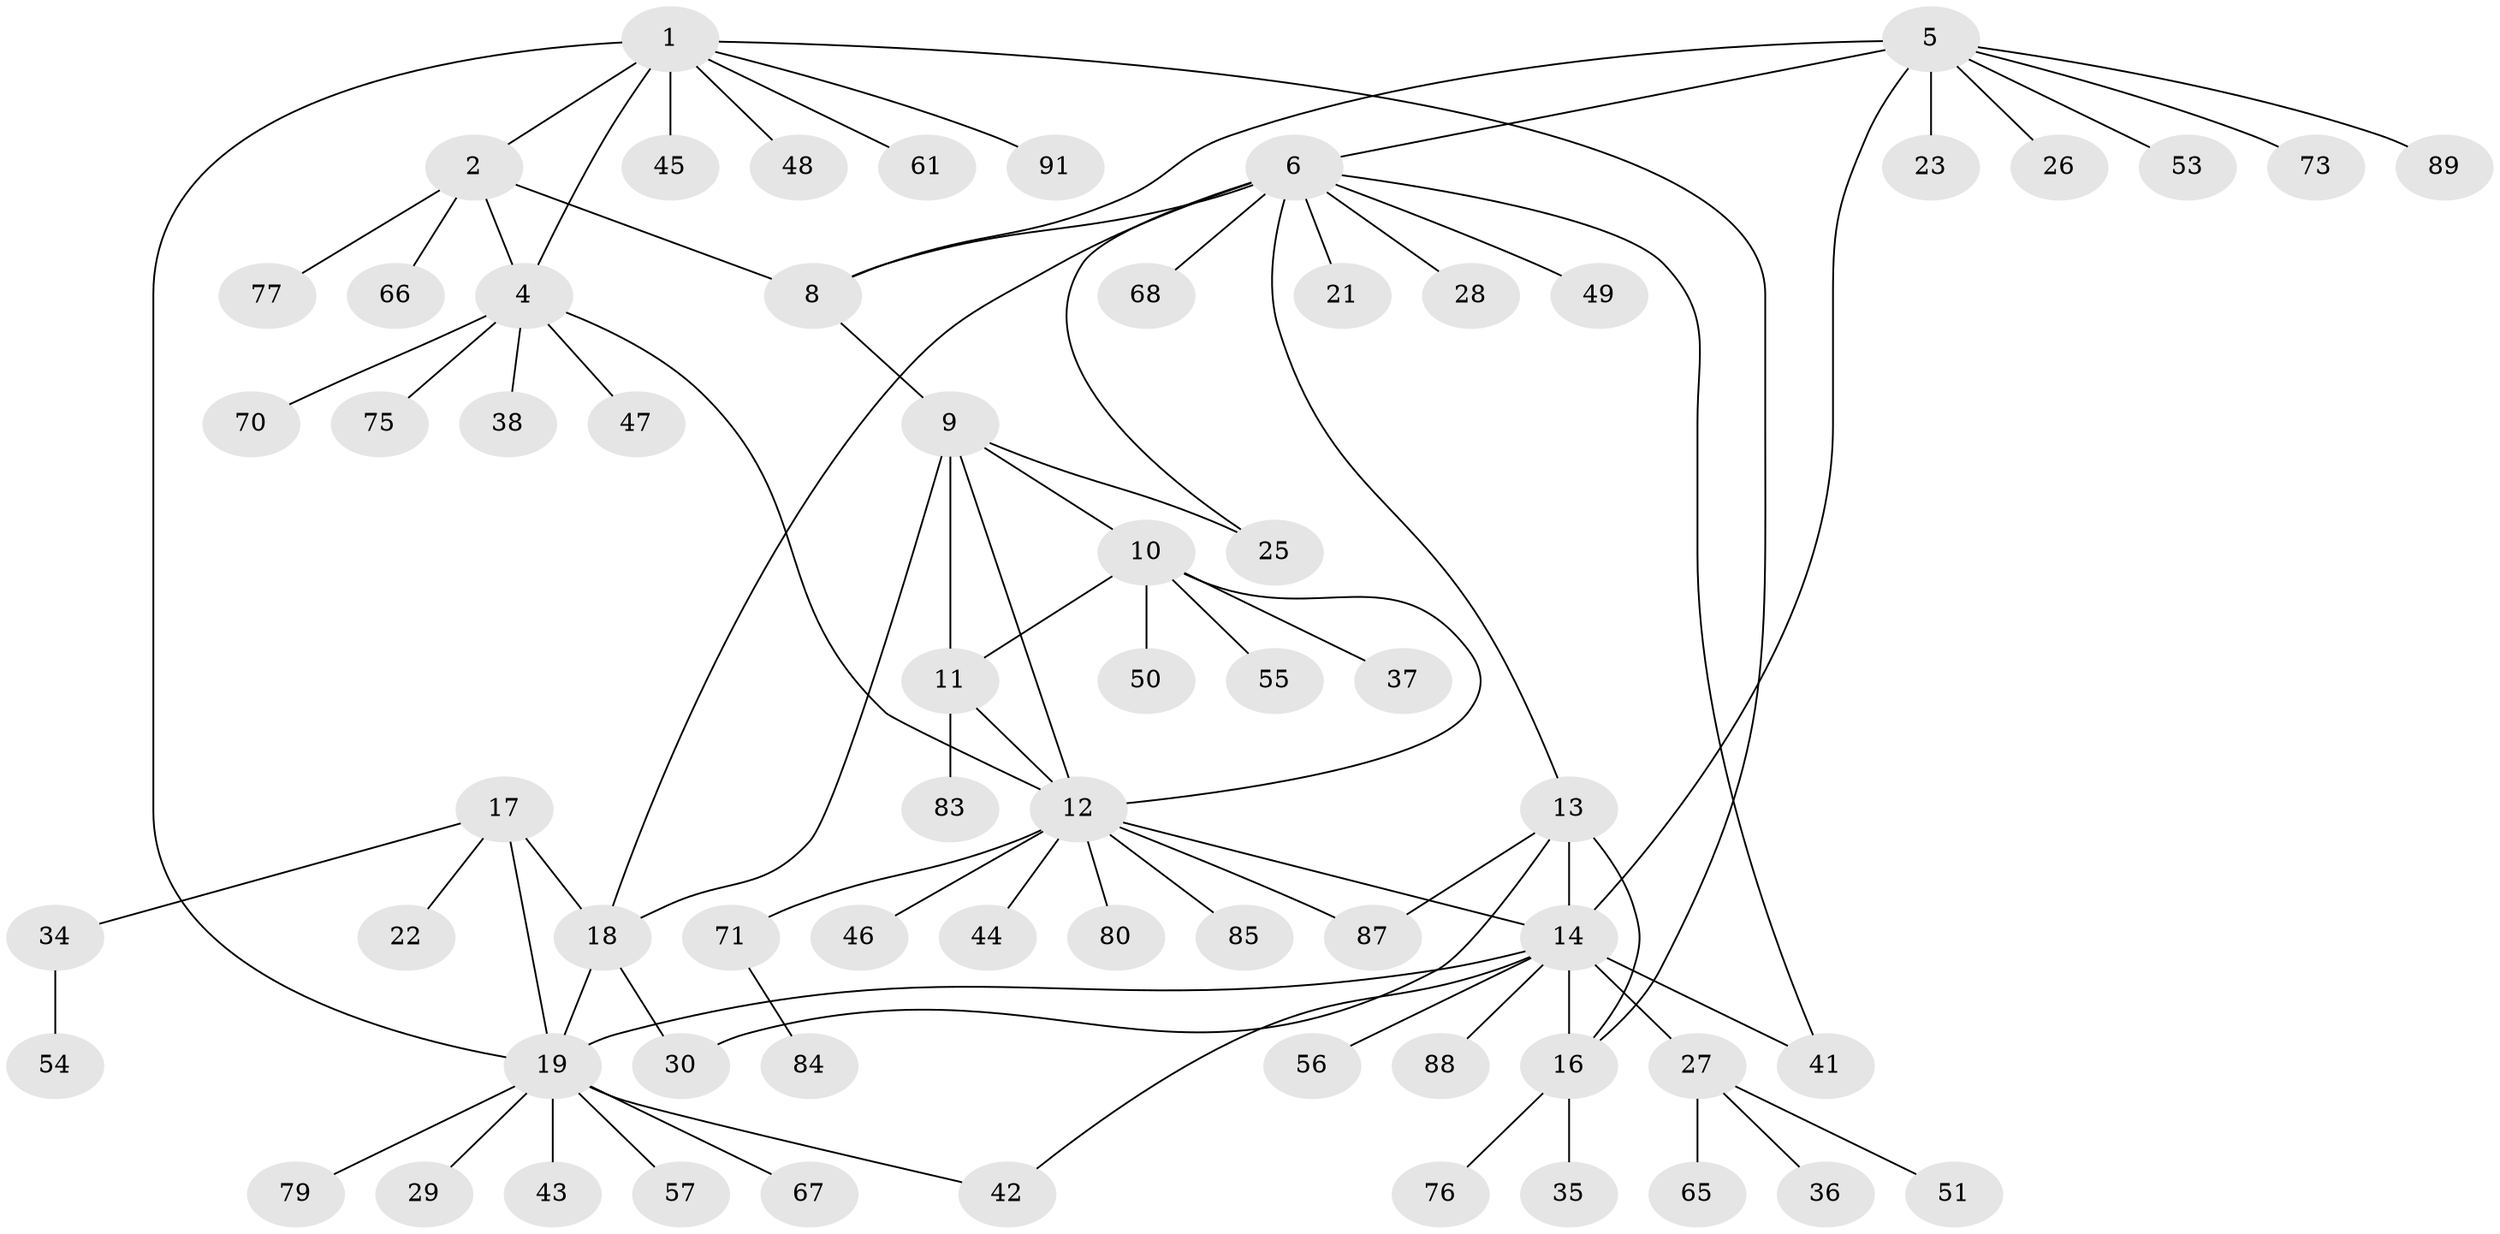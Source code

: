 // original degree distribution, {10: 0.021739130434782608, 3: 0.05434782608695652, 6: 0.05434782608695652, 9: 0.010869565217391304, 8: 0.03260869565217391, 5: 0.043478260869565216, 7: 0.03260869565217391, 4: 0.010869565217391304, 11: 0.010869565217391304, 2: 0.16304347826086957, 1: 0.5652173913043478}
// Generated by graph-tools (version 1.1) at 2025/42/03/06/25 10:42:10]
// undirected, 66 vertices, 84 edges
graph export_dot {
graph [start="1"]
  node [color=gray90,style=filled];
  1 [super="+31"];
  2 [super="+3"];
  4 [super="+90"];
  5 [super="+59"];
  6 [super="+7"];
  8;
  9 [super="+63"];
  10 [super="+92"];
  11;
  12 [super="+32"];
  13 [super="+58"];
  14 [super="+15"];
  16 [super="+52"];
  17;
  18;
  19 [super="+20"];
  21 [super="+40"];
  22 [super="+62"];
  23 [super="+24"];
  25;
  26;
  27 [super="+64"];
  28 [super="+39"];
  29 [super="+33"];
  30;
  34 [super="+72"];
  35 [super="+60"];
  36;
  37;
  38;
  41;
  42 [super="+78"];
  43;
  44;
  45;
  46;
  47 [super="+74"];
  48 [super="+82"];
  49;
  50 [super="+69"];
  51;
  53;
  54;
  55;
  56;
  57;
  61;
  65;
  66;
  67;
  68 [super="+86"];
  70;
  71 [super="+81"];
  73;
  75;
  76;
  77;
  79;
  80;
  83;
  84;
  85;
  87;
  88;
  89;
  91;
  1 -- 2 [weight=2];
  1 -- 4;
  1 -- 16;
  1 -- 19;
  1 -- 45;
  1 -- 48;
  1 -- 61;
  1 -- 91;
  2 -- 4 [weight=2];
  2 -- 66;
  2 -- 8;
  2 -- 77;
  4 -- 12;
  4 -- 38;
  4 -- 47;
  4 -- 70;
  4 -- 75;
  5 -- 6 [weight=2];
  5 -- 8;
  5 -- 14;
  5 -- 23;
  5 -- 26;
  5 -- 53;
  5 -- 73;
  5 -- 89;
  6 -- 8 [weight=2];
  6 -- 21;
  6 -- 28;
  6 -- 49;
  6 -- 68;
  6 -- 41;
  6 -- 18;
  6 -- 25;
  6 -- 13;
  8 -- 9;
  9 -- 10;
  9 -- 11;
  9 -- 12;
  9 -- 18;
  9 -- 25;
  10 -- 11;
  10 -- 12;
  10 -- 37;
  10 -- 50;
  10 -- 55;
  11 -- 12;
  11 -- 83;
  12 -- 14;
  12 -- 44;
  12 -- 46;
  12 -- 80;
  12 -- 85;
  12 -- 87;
  12 -- 71;
  13 -- 14 [weight=2];
  13 -- 16;
  13 -- 30;
  13 -- 87;
  14 -- 16 [weight=2];
  14 -- 41;
  14 -- 42;
  14 -- 56;
  14 -- 88;
  14 -- 27;
  14 -- 19;
  16 -- 35;
  16 -- 76;
  17 -- 18;
  17 -- 19 [weight=2];
  17 -- 22;
  17 -- 34;
  18 -- 19 [weight=2];
  18 -- 30;
  19 -- 43;
  19 -- 57;
  19 -- 67;
  19 -- 79;
  19 -- 42;
  19 -- 29;
  27 -- 36;
  27 -- 51;
  27 -- 65;
  34 -- 54;
  71 -- 84;
}
